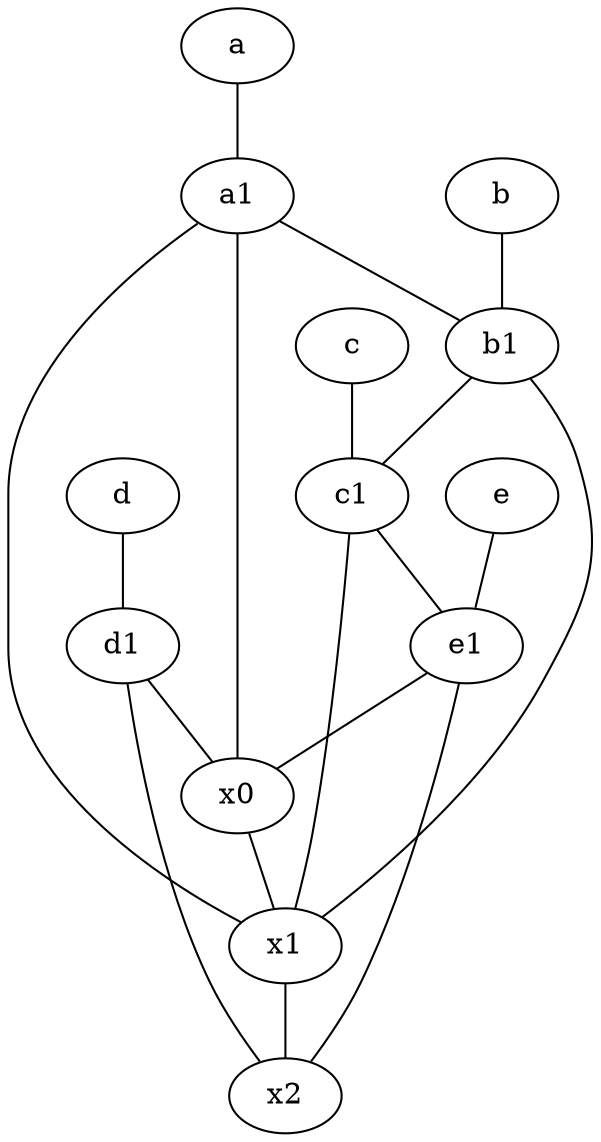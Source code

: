 graph {
	node [labelfontsize=50]
	a [labelfontsize=50 pos="8,2!"]
	a1 [labelfontsize=50 pos="8,3!"]
	x0 [labelfontsize=50]
	b1 [labelfontsize=50 pos="9,4!"]
	x1 [labelfontsize=50]
	c [labelfontsize=50 pos="4.5,2!"]
	e [labelfontsize=50 pos="7,9!"]
	d [labelfontsize=50 pos="2,5!"]
	x2 [labelfontsize=50]
	c1 [labelfontsize=50 pos="4.5,3!"]
	d1 [labelfontsize=50 pos="3,5!"]
	e1 [labelfontsize=50 pos="7,7!"]
	b [labelfontsize=50 pos="10,4!"]
	x0 -- x1
	c -- c1
	b1 -- x1
	e1 -- x2
	e1 -- x0
	d1 -- x0
	d1 -- x2
	c1 -- x1
	c1 -- e1
	a1 -- x0
	x1 -- x2
	a1 -- x1
	b1 -- c1
	a1 -- b1
	d -- d1
	a -- a1
	e -- e1
	b -- b1
}
